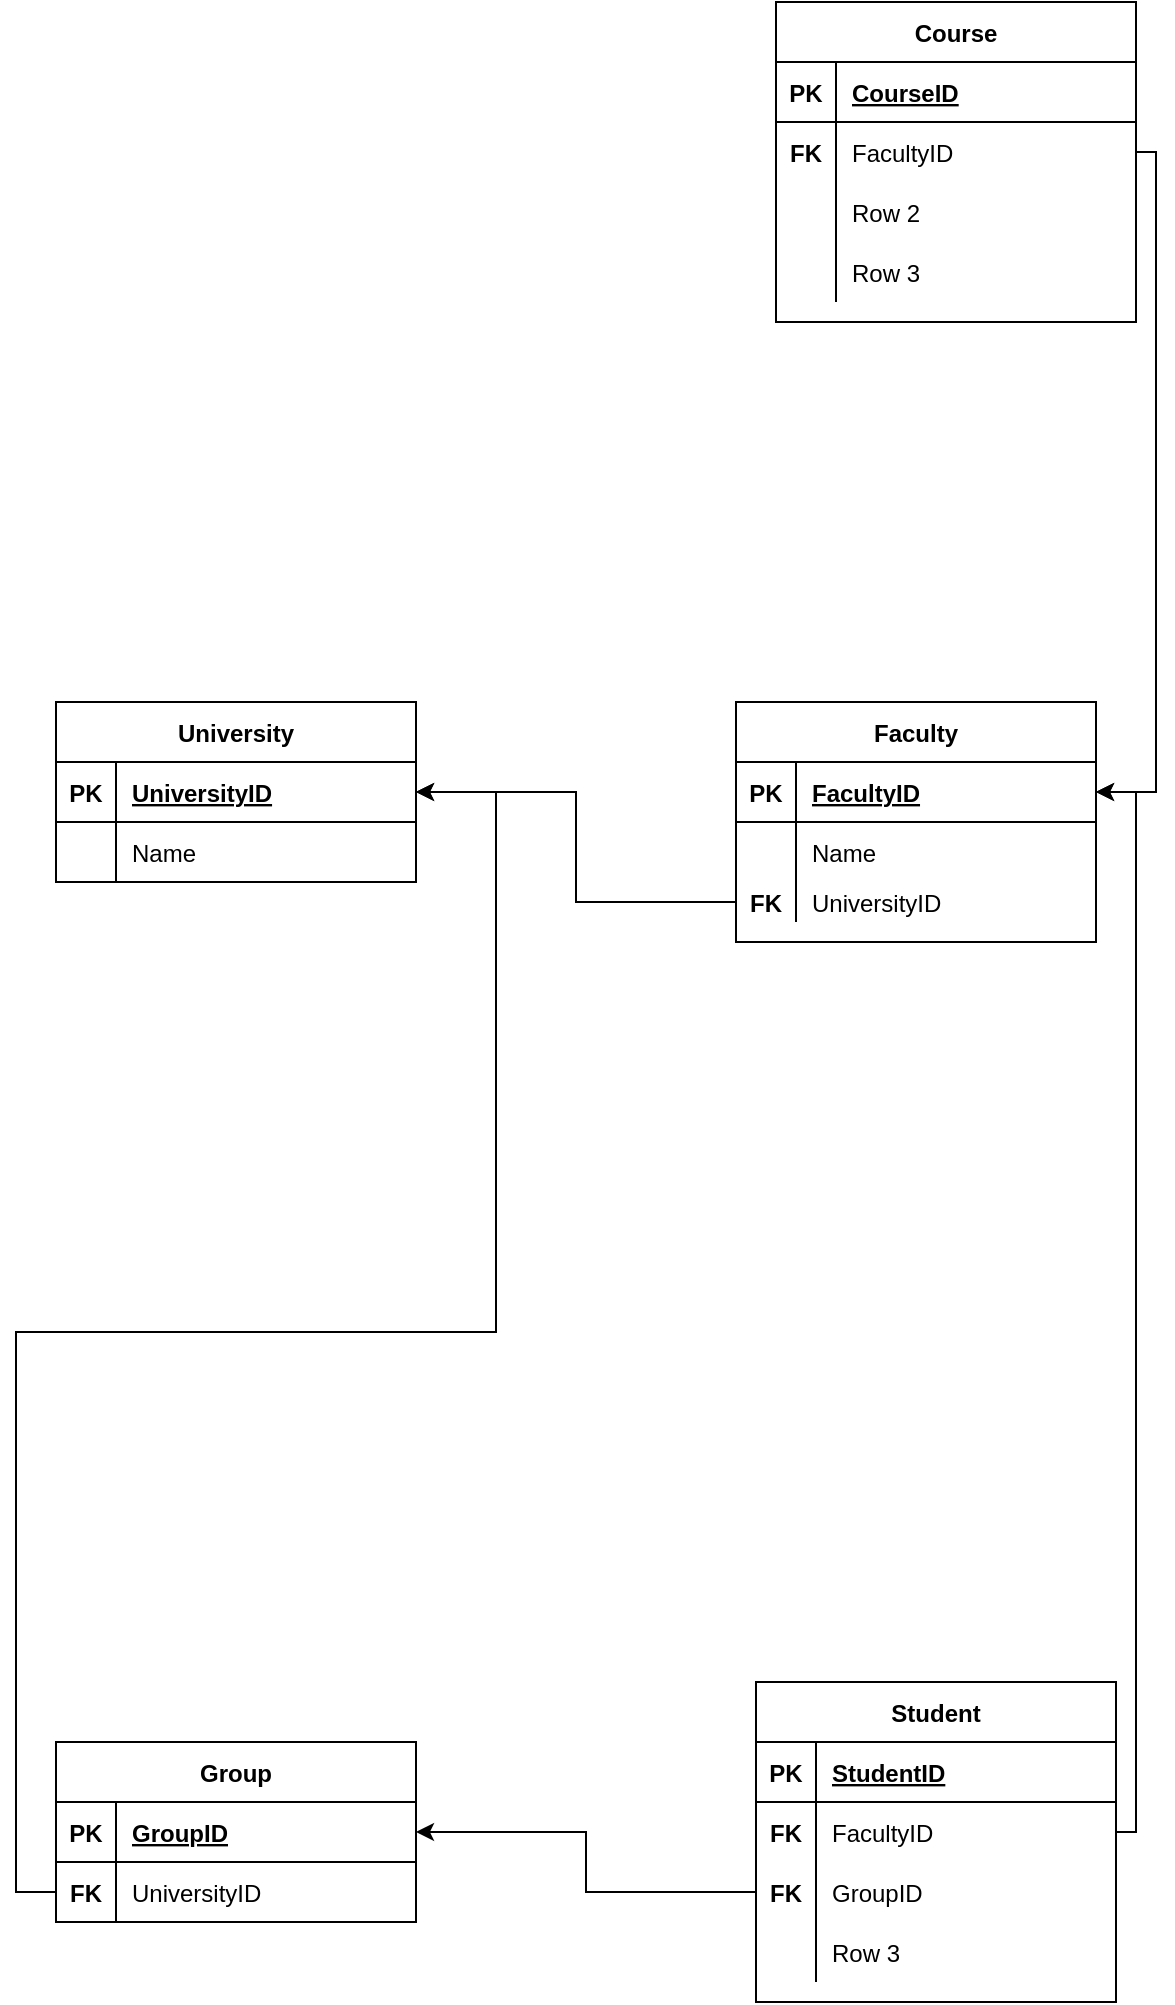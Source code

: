 <mxfile version="17.1.3" type="github">
  <diagram id="C5RBs43oDa-KdzZeNtuy" name="Page-1">
    <mxGraphModel dx="2075" dy="1854" grid="1" gridSize="10" guides="1" tooltips="1" connect="1" arrows="1" fold="1" page="1" pageScale="1" pageWidth="827" pageHeight="1169" math="0" shadow="0">
      <root>
        <mxCell id="WIyWlLk6GJQsqaUBKTNV-0" />
        <mxCell id="WIyWlLk6GJQsqaUBKTNV-1" parent="WIyWlLk6GJQsqaUBKTNV-0" />
        <mxCell id="yB9wWpGKWM4A9L_WLUyA-9" value="University" style="shape=table;startSize=30;container=1;collapsible=1;childLayout=tableLayout;fixedRows=1;rowLines=0;fontStyle=1;align=center;resizeLast=1;" vertex="1" parent="WIyWlLk6GJQsqaUBKTNV-1">
          <mxGeometry x="20" y="230" width="180" height="90" as="geometry" />
        </mxCell>
        <mxCell id="yB9wWpGKWM4A9L_WLUyA-10" value="" style="shape=tableRow;horizontal=0;startSize=0;swimlaneHead=0;swimlaneBody=0;fillColor=none;collapsible=0;dropTarget=0;points=[[0,0.5],[1,0.5]];portConstraint=eastwest;top=0;left=0;right=0;bottom=1;" vertex="1" parent="yB9wWpGKWM4A9L_WLUyA-9">
          <mxGeometry y="30" width="180" height="30" as="geometry" />
        </mxCell>
        <mxCell id="yB9wWpGKWM4A9L_WLUyA-11" value="PK" style="shape=partialRectangle;connectable=0;fillColor=none;top=0;left=0;bottom=0;right=0;fontStyle=1;overflow=hidden;" vertex="1" parent="yB9wWpGKWM4A9L_WLUyA-10">
          <mxGeometry width="30" height="30" as="geometry">
            <mxRectangle width="30" height="30" as="alternateBounds" />
          </mxGeometry>
        </mxCell>
        <mxCell id="yB9wWpGKWM4A9L_WLUyA-12" value="UniversityID" style="shape=partialRectangle;connectable=0;fillColor=none;top=0;left=0;bottom=0;right=0;align=left;spacingLeft=6;fontStyle=5;overflow=hidden;" vertex="1" parent="yB9wWpGKWM4A9L_WLUyA-10">
          <mxGeometry x="30" width="150" height="30" as="geometry">
            <mxRectangle width="150" height="30" as="alternateBounds" />
          </mxGeometry>
        </mxCell>
        <mxCell id="yB9wWpGKWM4A9L_WLUyA-13" value="" style="shape=tableRow;horizontal=0;startSize=0;swimlaneHead=0;swimlaneBody=0;fillColor=none;collapsible=0;dropTarget=0;points=[[0,0.5],[1,0.5]];portConstraint=eastwest;top=0;left=0;right=0;bottom=0;" vertex="1" parent="yB9wWpGKWM4A9L_WLUyA-9">
          <mxGeometry y="60" width="180" height="30" as="geometry" />
        </mxCell>
        <mxCell id="yB9wWpGKWM4A9L_WLUyA-14" value="" style="shape=partialRectangle;connectable=0;fillColor=none;top=0;left=0;bottom=0;right=0;editable=1;overflow=hidden;" vertex="1" parent="yB9wWpGKWM4A9L_WLUyA-13">
          <mxGeometry width="30" height="30" as="geometry">
            <mxRectangle width="30" height="30" as="alternateBounds" />
          </mxGeometry>
        </mxCell>
        <mxCell id="yB9wWpGKWM4A9L_WLUyA-15" value="Name" style="shape=partialRectangle;connectable=0;fillColor=none;top=0;left=0;bottom=0;right=0;align=left;spacingLeft=6;overflow=hidden;" vertex="1" parent="yB9wWpGKWM4A9L_WLUyA-13">
          <mxGeometry x="30" width="150" height="30" as="geometry">
            <mxRectangle width="150" height="30" as="alternateBounds" />
          </mxGeometry>
        </mxCell>
        <mxCell id="yB9wWpGKWM4A9L_WLUyA-48" value="Faculty" style="shape=table;startSize=30;container=1;collapsible=1;childLayout=tableLayout;fixedRows=1;rowLines=0;fontStyle=1;align=center;resizeLast=1;" vertex="1" parent="WIyWlLk6GJQsqaUBKTNV-1">
          <mxGeometry x="360" y="230" width="180" height="120" as="geometry" />
        </mxCell>
        <mxCell id="yB9wWpGKWM4A9L_WLUyA-49" value="" style="shape=tableRow;horizontal=0;startSize=0;swimlaneHead=0;swimlaneBody=0;fillColor=none;collapsible=0;dropTarget=0;points=[[0,0.5],[1,0.5]];portConstraint=eastwest;top=0;left=0;right=0;bottom=1;" vertex="1" parent="yB9wWpGKWM4A9L_WLUyA-48">
          <mxGeometry y="30" width="180" height="30" as="geometry" />
        </mxCell>
        <mxCell id="yB9wWpGKWM4A9L_WLUyA-50" value="PK" style="shape=partialRectangle;connectable=0;fillColor=none;top=0;left=0;bottom=0;right=0;fontStyle=1;overflow=hidden;" vertex="1" parent="yB9wWpGKWM4A9L_WLUyA-49">
          <mxGeometry width="30" height="30" as="geometry">
            <mxRectangle width="30" height="30" as="alternateBounds" />
          </mxGeometry>
        </mxCell>
        <mxCell id="yB9wWpGKWM4A9L_WLUyA-51" value="FacultyID" style="shape=partialRectangle;connectable=0;fillColor=none;top=0;left=0;bottom=0;right=0;align=left;spacingLeft=6;fontStyle=5;overflow=hidden;" vertex="1" parent="yB9wWpGKWM4A9L_WLUyA-49">
          <mxGeometry x="30" width="150" height="30" as="geometry">
            <mxRectangle width="150" height="30" as="alternateBounds" />
          </mxGeometry>
        </mxCell>
        <mxCell id="yB9wWpGKWM4A9L_WLUyA-52" value="" style="shape=tableRow;horizontal=0;startSize=0;swimlaneHead=0;swimlaneBody=0;fillColor=none;collapsible=0;dropTarget=0;points=[[0,0.5],[1,0.5]];portConstraint=eastwest;top=0;left=0;right=0;bottom=0;" vertex="1" parent="yB9wWpGKWM4A9L_WLUyA-48">
          <mxGeometry y="60" width="180" height="30" as="geometry" />
        </mxCell>
        <mxCell id="yB9wWpGKWM4A9L_WLUyA-53" value="" style="shape=partialRectangle;connectable=0;fillColor=none;top=0;left=0;bottom=0;right=0;editable=1;overflow=hidden;" vertex="1" parent="yB9wWpGKWM4A9L_WLUyA-52">
          <mxGeometry width="30" height="30" as="geometry">
            <mxRectangle width="30" height="30" as="alternateBounds" />
          </mxGeometry>
        </mxCell>
        <mxCell id="yB9wWpGKWM4A9L_WLUyA-54" value="Name" style="shape=partialRectangle;connectable=0;fillColor=none;top=0;left=0;bottom=0;right=0;align=left;spacingLeft=6;overflow=hidden;" vertex="1" parent="yB9wWpGKWM4A9L_WLUyA-52">
          <mxGeometry x="30" width="150" height="30" as="geometry">
            <mxRectangle width="150" height="30" as="alternateBounds" />
          </mxGeometry>
        </mxCell>
        <mxCell id="yB9wWpGKWM4A9L_WLUyA-58" value="" style="shape=tableRow;horizontal=0;startSize=0;swimlaneHead=0;swimlaneBody=0;fillColor=none;collapsible=0;dropTarget=0;points=[[0,0.5],[1,0.5]];portConstraint=eastwest;top=0;left=0;right=0;bottom=0;" vertex="1" parent="yB9wWpGKWM4A9L_WLUyA-48">
          <mxGeometry y="90" width="180" height="20" as="geometry" />
        </mxCell>
        <mxCell id="yB9wWpGKWM4A9L_WLUyA-59" value="FK" style="shape=partialRectangle;connectable=0;fillColor=none;top=0;left=0;bottom=0;right=0;editable=1;overflow=hidden;fontStyle=1" vertex="1" parent="yB9wWpGKWM4A9L_WLUyA-58">
          <mxGeometry width="30" height="20" as="geometry">
            <mxRectangle width="30" height="20" as="alternateBounds" />
          </mxGeometry>
        </mxCell>
        <mxCell id="yB9wWpGKWM4A9L_WLUyA-60" value="UniversityID" style="shape=partialRectangle;connectable=0;fillColor=none;top=0;left=0;bottom=0;right=0;align=left;spacingLeft=6;overflow=hidden;" vertex="1" parent="yB9wWpGKWM4A9L_WLUyA-58">
          <mxGeometry x="30" width="150" height="20" as="geometry">
            <mxRectangle width="150" height="20" as="alternateBounds" />
          </mxGeometry>
        </mxCell>
        <mxCell id="yB9wWpGKWM4A9L_WLUyA-66" style="edgeStyle=orthogonalEdgeStyle;rounded=0;orthogonalLoop=1;jettySize=auto;html=1;entryX=1;entryY=0.5;entryDx=0;entryDy=0;" edge="1" parent="WIyWlLk6GJQsqaUBKTNV-1" source="yB9wWpGKWM4A9L_WLUyA-58" target="yB9wWpGKWM4A9L_WLUyA-10">
          <mxGeometry relative="1" as="geometry" />
        </mxCell>
        <mxCell id="yB9wWpGKWM4A9L_WLUyA-67" value="Group" style="shape=table;startSize=30;container=1;collapsible=1;childLayout=tableLayout;fixedRows=1;rowLines=0;fontStyle=1;align=center;resizeLast=1;" vertex="1" parent="WIyWlLk6GJQsqaUBKTNV-1">
          <mxGeometry x="20" y="750" width="180" height="90" as="geometry" />
        </mxCell>
        <mxCell id="yB9wWpGKWM4A9L_WLUyA-68" value="" style="shape=tableRow;horizontal=0;startSize=0;swimlaneHead=0;swimlaneBody=0;fillColor=none;collapsible=0;dropTarget=0;points=[[0,0.5],[1,0.5]];portConstraint=eastwest;top=0;left=0;right=0;bottom=1;" vertex="1" parent="yB9wWpGKWM4A9L_WLUyA-67">
          <mxGeometry y="30" width="180" height="30" as="geometry" />
        </mxCell>
        <mxCell id="yB9wWpGKWM4A9L_WLUyA-69" value="PK" style="shape=partialRectangle;connectable=0;fillColor=none;top=0;left=0;bottom=0;right=0;fontStyle=1;overflow=hidden;" vertex="1" parent="yB9wWpGKWM4A9L_WLUyA-68">
          <mxGeometry width="30" height="30" as="geometry">
            <mxRectangle width="30" height="30" as="alternateBounds" />
          </mxGeometry>
        </mxCell>
        <mxCell id="yB9wWpGKWM4A9L_WLUyA-70" value="GroupID" style="shape=partialRectangle;connectable=0;fillColor=none;top=0;left=0;bottom=0;right=0;align=left;spacingLeft=6;fontStyle=5;overflow=hidden;" vertex="1" parent="yB9wWpGKWM4A9L_WLUyA-68">
          <mxGeometry x="30" width="150" height="30" as="geometry">
            <mxRectangle width="150" height="30" as="alternateBounds" />
          </mxGeometry>
        </mxCell>
        <mxCell id="yB9wWpGKWM4A9L_WLUyA-71" value="" style="shape=tableRow;horizontal=0;startSize=0;swimlaneHead=0;swimlaneBody=0;fillColor=none;collapsible=0;dropTarget=0;points=[[0,0.5],[1,0.5]];portConstraint=eastwest;top=0;left=0;right=0;bottom=0;" vertex="1" parent="yB9wWpGKWM4A9L_WLUyA-67">
          <mxGeometry y="60" width="180" height="30" as="geometry" />
        </mxCell>
        <mxCell id="yB9wWpGKWM4A9L_WLUyA-72" value="FK" style="shape=partialRectangle;connectable=0;fillColor=none;top=0;left=0;bottom=0;right=0;editable=1;overflow=hidden;fontStyle=1" vertex="1" parent="yB9wWpGKWM4A9L_WLUyA-71">
          <mxGeometry width="30" height="30" as="geometry">
            <mxRectangle width="30" height="30" as="alternateBounds" />
          </mxGeometry>
        </mxCell>
        <mxCell id="yB9wWpGKWM4A9L_WLUyA-73" value="UniversityID" style="shape=partialRectangle;connectable=0;fillColor=none;top=0;left=0;bottom=0;right=0;align=left;spacingLeft=6;overflow=hidden;" vertex="1" parent="yB9wWpGKWM4A9L_WLUyA-71">
          <mxGeometry x="30" width="150" height="30" as="geometry">
            <mxRectangle width="150" height="30" as="alternateBounds" />
          </mxGeometry>
        </mxCell>
        <mxCell id="yB9wWpGKWM4A9L_WLUyA-80" style="edgeStyle=orthogonalEdgeStyle;rounded=0;orthogonalLoop=1;jettySize=auto;html=1;entryX=1;entryY=0.5;entryDx=0;entryDy=0;" edge="1" parent="WIyWlLk6GJQsqaUBKTNV-1" source="yB9wWpGKWM4A9L_WLUyA-71" target="yB9wWpGKWM4A9L_WLUyA-10">
          <mxGeometry relative="1" as="geometry">
            <mxPoint x="120" y="320" as="targetPoint" />
            <Array as="points">
              <mxPoint y="825" />
              <mxPoint y="545" />
              <mxPoint x="240" y="545" />
              <mxPoint x="240" y="275" />
            </Array>
          </mxGeometry>
        </mxCell>
        <mxCell id="yB9wWpGKWM4A9L_WLUyA-81" value="Student" style="shape=table;startSize=30;container=1;collapsible=1;childLayout=tableLayout;fixedRows=1;rowLines=0;fontStyle=1;align=center;resizeLast=1;" vertex="1" parent="WIyWlLk6GJQsqaUBKTNV-1">
          <mxGeometry x="370" y="720" width="180" height="160" as="geometry" />
        </mxCell>
        <mxCell id="yB9wWpGKWM4A9L_WLUyA-82" value="" style="shape=tableRow;horizontal=0;startSize=0;swimlaneHead=0;swimlaneBody=0;fillColor=none;collapsible=0;dropTarget=0;points=[[0,0.5],[1,0.5]];portConstraint=eastwest;top=0;left=0;right=0;bottom=1;" vertex="1" parent="yB9wWpGKWM4A9L_WLUyA-81">
          <mxGeometry y="30" width="180" height="30" as="geometry" />
        </mxCell>
        <mxCell id="yB9wWpGKWM4A9L_WLUyA-83" value="PK" style="shape=partialRectangle;connectable=0;fillColor=none;top=0;left=0;bottom=0;right=0;fontStyle=1;overflow=hidden;" vertex="1" parent="yB9wWpGKWM4A9L_WLUyA-82">
          <mxGeometry width="30" height="30" as="geometry">
            <mxRectangle width="30" height="30" as="alternateBounds" />
          </mxGeometry>
        </mxCell>
        <mxCell id="yB9wWpGKWM4A9L_WLUyA-84" value="StudentID" style="shape=partialRectangle;connectable=0;fillColor=none;top=0;left=0;bottom=0;right=0;align=left;spacingLeft=6;fontStyle=5;overflow=hidden;" vertex="1" parent="yB9wWpGKWM4A9L_WLUyA-82">
          <mxGeometry x="30" width="150" height="30" as="geometry">
            <mxRectangle width="150" height="30" as="alternateBounds" />
          </mxGeometry>
        </mxCell>
        <mxCell id="yB9wWpGKWM4A9L_WLUyA-85" value="" style="shape=tableRow;horizontal=0;startSize=0;swimlaneHead=0;swimlaneBody=0;fillColor=none;collapsible=0;dropTarget=0;points=[[0,0.5],[1,0.5]];portConstraint=eastwest;top=0;left=0;right=0;bottom=0;" vertex="1" parent="yB9wWpGKWM4A9L_WLUyA-81">
          <mxGeometry y="60" width="180" height="30" as="geometry" />
        </mxCell>
        <mxCell id="yB9wWpGKWM4A9L_WLUyA-86" value="FK" style="shape=partialRectangle;connectable=0;fillColor=none;top=0;left=0;bottom=0;right=0;editable=1;overflow=hidden;fontStyle=1" vertex="1" parent="yB9wWpGKWM4A9L_WLUyA-85">
          <mxGeometry width="30" height="30" as="geometry">
            <mxRectangle width="30" height="30" as="alternateBounds" />
          </mxGeometry>
        </mxCell>
        <mxCell id="yB9wWpGKWM4A9L_WLUyA-87" value="FacultyID" style="shape=partialRectangle;connectable=0;fillColor=none;top=0;left=0;bottom=0;right=0;align=left;spacingLeft=6;overflow=hidden;" vertex="1" parent="yB9wWpGKWM4A9L_WLUyA-85">
          <mxGeometry x="30" width="150" height="30" as="geometry">
            <mxRectangle width="150" height="30" as="alternateBounds" />
          </mxGeometry>
        </mxCell>
        <mxCell id="yB9wWpGKWM4A9L_WLUyA-88" value="" style="shape=tableRow;horizontal=0;startSize=0;swimlaneHead=0;swimlaneBody=0;fillColor=none;collapsible=0;dropTarget=0;points=[[0,0.5],[1,0.5]];portConstraint=eastwest;top=0;left=0;right=0;bottom=0;" vertex="1" parent="yB9wWpGKWM4A9L_WLUyA-81">
          <mxGeometry y="90" width="180" height="30" as="geometry" />
        </mxCell>
        <mxCell id="yB9wWpGKWM4A9L_WLUyA-89" value="FK" style="shape=partialRectangle;connectable=0;fillColor=none;top=0;left=0;bottom=0;right=0;editable=1;overflow=hidden;fontStyle=1" vertex="1" parent="yB9wWpGKWM4A9L_WLUyA-88">
          <mxGeometry width="30" height="30" as="geometry">
            <mxRectangle width="30" height="30" as="alternateBounds" />
          </mxGeometry>
        </mxCell>
        <mxCell id="yB9wWpGKWM4A9L_WLUyA-90" value="GroupID" style="shape=partialRectangle;connectable=0;fillColor=none;top=0;left=0;bottom=0;right=0;align=left;spacingLeft=6;overflow=hidden;" vertex="1" parent="yB9wWpGKWM4A9L_WLUyA-88">
          <mxGeometry x="30" width="150" height="30" as="geometry">
            <mxRectangle width="150" height="30" as="alternateBounds" />
          </mxGeometry>
        </mxCell>
        <mxCell id="yB9wWpGKWM4A9L_WLUyA-91" value="" style="shape=tableRow;horizontal=0;startSize=0;swimlaneHead=0;swimlaneBody=0;fillColor=none;collapsible=0;dropTarget=0;points=[[0,0.5],[1,0.5]];portConstraint=eastwest;top=0;left=0;right=0;bottom=0;" vertex="1" parent="yB9wWpGKWM4A9L_WLUyA-81">
          <mxGeometry y="120" width="180" height="30" as="geometry" />
        </mxCell>
        <mxCell id="yB9wWpGKWM4A9L_WLUyA-92" value="" style="shape=partialRectangle;connectable=0;fillColor=none;top=0;left=0;bottom=0;right=0;editable=1;overflow=hidden;" vertex="1" parent="yB9wWpGKWM4A9L_WLUyA-91">
          <mxGeometry width="30" height="30" as="geometry">
            <mxRectangle width="30" height="30" as="alternateBounds" />
          </mxGeometry>
        </mxCell>
        <mxCell id="yB9wWpGKWM4A9L_WLUyA-93" value="Row 3" style="shape=partialRectangle;connectable=0;fillColor=none;top=0;left=0;bottom=0;right=0;align=left;spacingLeft=6;overflow=hidden;" vertex="1" parent="yB9wWpGKWM4A9L_WLUyA-91">
          <mxGeometry x="30" width="150" height="30" as="geometry">
            <mxRectangle width="150" height="30" as="alternateBounds" />
          </mxGeometry>
        </mxCell>
        <mxCell id="yB9wWpGKWM4A9L_WLUyA-94" style="edgeStyle=orthogonalEdgeStyle;rounded=0;orthogonalLoop=1;jettySize=auto;html=1;entryX=1;entryY=0.5;entryDx=0;entryDy=0;exitX=0;exitY=0.5;exitDx=0;exitDy=0;" edge="1" parent="WIyWlLk6GJQsqaUBKTNV-1" source="yB9wWpGKWM4A9L_WLUyA-88" target="yB9wWpGKWM4A9L_WLUyA-68">
          <mxGeometry relative="1" as="geometry" />
        </mxCell>
        <mxCell id="yB9wWpGKWM4A9L_WLUyA-98" style="edgeStyle=orthogonalEdgeStyle;rounded=0;orthogonalLoop=1;jettySize=auto;html=1;entryX=1;entryY=0.5;entryDx=0;entryDy=0;" edge="1" parent="WIyWlLk6GJQsqaUBKTNV-1" source="yB9wWpGKWM4A9L_WLUyA-85" target="yB9wWpGKWM4A9L_WLUyA-49">
          <mxGeometry relative="1" as="geometry">
            <Array as="points">
              <mxPoint x="560" y="795" />
              <mxPoint x="560" y="275" />
            </Array>
          </mxGeometry>
        </mxCell>
        <mxCell id="yB9wWpGKWM4A9L_WLUyA-99" value="Course" style="shape=table;startSize=30;container=1;collapsible=1;childLayout=tableLayout;fixedRows=1;rowLines=0;fontStyle=1;align=center;resizeLast=1;" vertex="1" parent="WIyWlLk6GJQsqaUBKTNV-1">
          <mxGeometry x="380" y="-120" width="180" height="160" as="geometry" />
        </mxCell>
        <mxCell id="yB9wWpGKWM4A9L_WLUyA-100" value="" style="shape=tableRow;horizontal=0;startSize=0;swimlaneHead=0;swimlaneBody=0;fillColor=none;collapsible=0;dropTarget=0;points=[[0,0.5],[1,0.5]];portConstraint=eastwest;top=0;left=0;right=0;bottom=1;" vertex="1" parent="yB9wWpGKWM4A9L_WLUyA-99">
          <mxGeometry y="30" width="180" height="30" as="geometry" />
        </mxCell>
        <mxCell id="yB9wWpGKWM4A9L_WLUyA-101" value="PK" style="shape=partialRectangle;connectable=0;fillColor=none;top=0;left=0;bottom=0;right=0;fontStyle=1;overflow=hidden;" vertex="1" parent="yB9wWpGKWM4A9L_WLUyA-100">
          <mxGeometry width="30" height="30" as="geometry">
            <mxRectangle width="30" height="30" as="alternateBounds" />
          </mxGeometry>
        </mxCell>
        <mxCell id="yB9wWpGKWM4A9L_WLUyA-102" value="CourseID" style="shape=partialRectangle;connectable=0;fillColor=none;top=0;left=0;bottom=0;right=0;align=left;spacingLeft=6;fontStyle=5;overflow=hidden;" vertex="1" parent="yB9wWpGKWM4A9L_WLUyA-100">
          <mxGeometry x="30" width="150" height="30" as="geometry">
            <mxRectangle width="150" height="30" as="alternateBounds" />
          </mxGeometry>
        </mxCell>
        <mxCell id="yB9wWpGKWM4A9L_WLUyA-103" value="" style="shape=tableRow;horizontal=0;startSize=0;swimlaneHead=0;swimlaneBody=0;fillColor=none;collapsible=0;dropTarget=0;points=[[0,0.5],[1,0.5]];portConstraint=eastwest;top=0;left=0;right=0;bottom=0;" vertex="1" parent="yB9wWpGKWM4A9L_WLUyA-99">
          <mxGeometry y="60" width="180" height="30" as="geometry" />
        </mxCell>
        <mxCell id="yB9wWpGKWM4A9L_WLUyA-104" value="FK" style="shape=partialRectangle;connectable=0;fillColor=none;top=0;left=0;bottom=0;right=0;editable=1;overflow=hidden;fontStyle=1" vertex="1" parent="yB9wWpGKWM4A9L_WLUyA-103">
          <mxGeometry width="30" height="30" as="geometry">
            <mxRectangle width="30" height="30" as="alternateBounds" />
          </mxGeometry>
        </mxCell>
        <mxCell id="yB9wWpGKWM4A9L_WLUyA-105" value="FacultyID" style="shape=partialRectangle;connectable=0;fillColor=none;top=0;left=0;bottom=0;right=0;align=left;spacingLeft=6;overflow=hidden;" vertex="1" parent="yB9wWpGKWM4A9L_WLUyA-103">
          <mxGeometry x="30" width="150" height="30" as="geometry">
            <mxRectangle width="150" height="30" as="alternateBounds" />
          </mxGeometry>
        </mxCell>
        <mxCell id="yB9wWpGKWM4A9L_WLUyA-106" value="" style="shape=tableRow;horizontal=0;startSize=0;swimlaneHead=0;swimlaneBody=0;fillColor=none;collapsible=0;dropTarget=0;points=[[0,0.5],[1,0.5]];portConstraint=eastwest;top=0;left=0;right=0;bottom=0;" vertex="1" parent="yB9wWpGKWM4A9L_WLUyA-99">
          <mxGeometry y="90" width="180" height="30" as="geometry" />
        </mxCell>
        <mxCell id="yB9wWpGKWM4A9L_WLUyA-107" value="" style="shape=partialRectangle;connectable=0;fillColor=none;top=0;left=0;bottom=0;right=0;editable=1;overflow=hidden;" vertex="1" parent="yB9wWpGKWM4A9L_WLUyA-106">
          <mxGeometry width="30" height="30" as="geometry">
            <mxRectangle width="30" height="30" as="alternateBounds" />
          </mxGeometry>
        </mxCell>
        <mxCell id="yB9wWpGKWM4A9L_WLUyA-108" value="Row 2" style="shape=partialRectangle;connectable=0;fillColor=none;top=0;left=0;bottom=0;right=0;align=left;spacingLeft=6;overflow=hidden;" vertex="1" parent="yB9wWpGKWM4A9L_WLUyA-106">
          <mxGeometry x="30" width="150" height="30" as="geometry">
            <mxRectangle width="150" height="30" as="alternateBounds" />
          </mxGeometry>
        </mxCell>
        <mxCell id="yB9wWpGKWM4A9L_WLUyA-109" value="" style="shape=tableRow;horizontal=0;startSize=0;swimlaneHead=0;swimlaneBody=0;fillColor=none;collapsible=0;dropTarget=0;points=[[0,0.5],[1,0.5]];portConstraint=eastwest;top=0;left=0;right=0;bottom=0;" vertex="1" parent="yB9wWpGKWM4A9L_WLUyA-99">
          <mxGeometry y="120" width="180" height="30" as="geometry" />
        </mxCell>
        <mxCell id="yB9wWpGKWM4A9L_WLUyA-110" value="" style="shape=partialRectangle;connectable=0;fillColor=none;top=0;left=0;bottom=0;right=0;editable=1;overflow=hidden;" vertex="1" parent="yB9wWpGKWM4A9L_WLUyA-109">
          <mxGeometry width="30" height="30" as="geometry">
            <mxRectangle width="30" height="30" as="alternateBounds" />
          </mxGeometry>
        </mxCell>
        <mxCell id="yB9wWpGKWM4A9L_WLUyA-111" value="Row 3" style="shape=partialRectangle;connectable=0;fillColor=none;top=0;left=0;bottom=0;right=0;align=left;spacingLeft=6;overflow=hidden;" vertex="1" parent="yB9wWpGKWM4A9L_WLUyA-109">
          <mxGeometry x="30" width="150" height="30" as="geometry">
            <mxRectangle width="150" height="30" as="alternateBounds" />
          </mxGeometry>
        </mxCell>
        <mxCell id="yB9wWpGKWM4A9L_WLUyA-112" style="edgeStyle=orthogonalEdgeStyle;rounded=0;orthogonalLoop=1;jettySize=auto;html=1;entryX=1;entryY=0.5;entryDx=0;entryDy=0;" edge="1" parent="WIyWlLk6GJQsqaUBKTNV-1" source="yB9wWpGKWM4A9L_WLUyA-103" target="yB9wWpGKWM4A9L_WLUyA-49">
          <mxGeometry relative="1" as="geometry">
            <Array as="points">
              <mxPoint x="570" y="-45" />
              <mxPoint x="570" y="275" />
            </Array>
          </mxGeometry>
        </mxCell>
      </root>
    </mxGraphModel>
  </diagram>
</mxfile>
